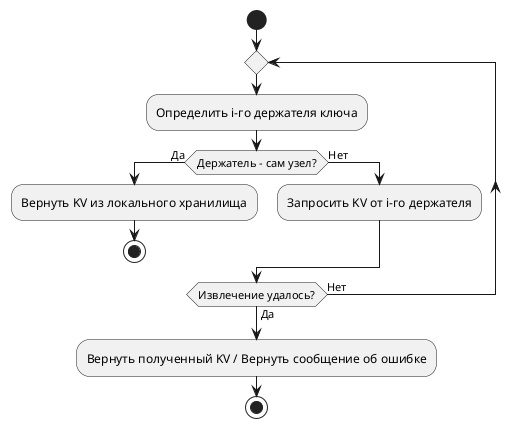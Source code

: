 @startuml get_kv_activity_diagram
start
repeat
  :Определить i-го держателя ключа;
  if (Держатель - сам узел?) then (Да)
    :Вернуть KV из локального хранилища;
    stop
  else (Нет)
    :Запросить KV от i-го держателя;
  endif
repeat while (Извлечение удалось?) is (Нет) not (Да)
:Вернуть полученный KV / Вернуть сообщение об ошибке;
stop
@enduml